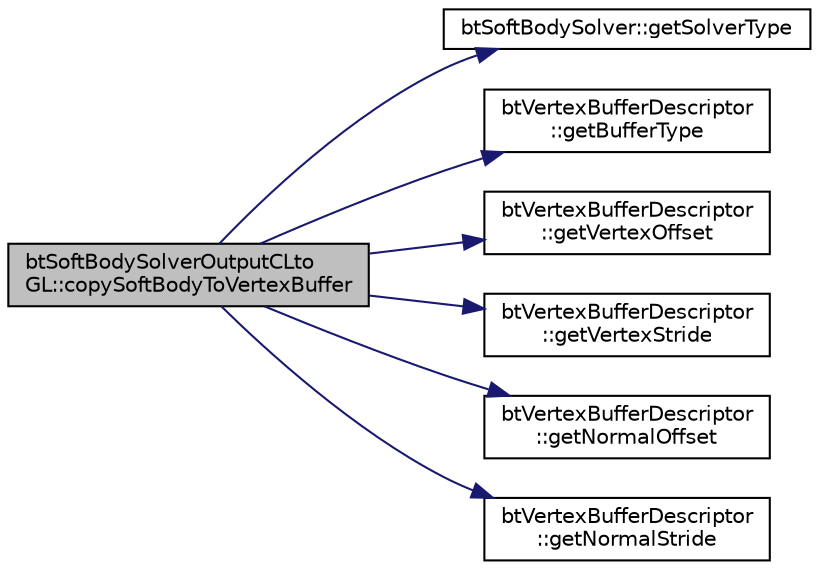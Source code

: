 digraph "btSoftBodySolverOutputCLtoGL::copySoftBodyToVertexBuffer"
{
  edge [fontname="Helvetica",fontsize="10",labelfontname="Helvetica",labelfontsize="10"];
  node [fontname="Helvetica",fontsize="10",shape=record];
  rankdir="LR";
  Node1 [label="btSoftBodySolverOutputCLto\lGL::copySoftBodyToVertexBuffer",height=0.2,width=0.4,color="black", fillcolor="grey75", style="filled", fontcolor="black"];
  Node1 -> Node2 [color="midnightblue",fontsize="10",style="solid",fontname="Helvetica"];
  Node2 [label="btSoftBodySolver::getSolverType",height=0.2,width=0.4,color="black", fillcolor="white", style="filled",URL="$classbt_soft_body_solver.html#aa08308ddb8e4661ab3c3e23cf3da647c"];
  Node1 -> Node3 [color="midnightblue",fontsize="10",style="solid",fontname="Helvetica"];
  Node3 [label="btVertexBufferDescriptor\l::getBufferType",height=0.2,width=0.4,color="black", fillcolor="white", style="filled",URL="$classbt_vertex_buffer_descriptor.html#a1744d7c3b3452f130a215927d63ab130"];
  Node1 -> Node4 [color="midnightblue",fontsize="10",style="solid",fontname="Helvetica"];
  Node4 [label="btVertexBufferDescriptor\l::getVertexOffset",height=0.2,width=0.4,color="black", fillcolor="white", style="filled",URL="$classbt_vertex_buffer_descriptor.html#a749bfad238d3bb347c7da3c1bf04c7f6"];
  Node1 -> Node5 [color="midnightblue",fontsize="10",style="solid",fontname="Helvetica"];
  Node5 [label="btVertexBufferDescriptor\l::getVertexStride",height=0.2,width=0.4,color="black", fillcolor="white", style="filled",URL="$classbt_vertex_buffer_descriptor.html#a6093d2bbd73fc9e11b0d32d845ff110b"];
  Node1 -> Node6 [color="midnightblue",fontsize="10",style="solid",fontname="Helvetica"];
  Node6 [label="btVertexBufferDescriptor\l::getNormalOffset",height=0.2,width=0.4,color="black", fillcolor="white", style="filled",URL="$classbt_vertex_buffer_descriptor.html#a389b4c4935fcefeb56397047db42c998"];
  Node1 -> Node7 [color="midnightblue",fontsize="10",style="solid",fontname="Helvetica"];
  Node7 [label="btVertexBufferDescriptor\l::getNormalStride",height=0.2,width=0.4,color="black", fillcolor="white", style="filled",URL="$classbt_vertex_buffer_descriptor.html#ac0570d477b3d4b17df642c03956474e2"];
}
